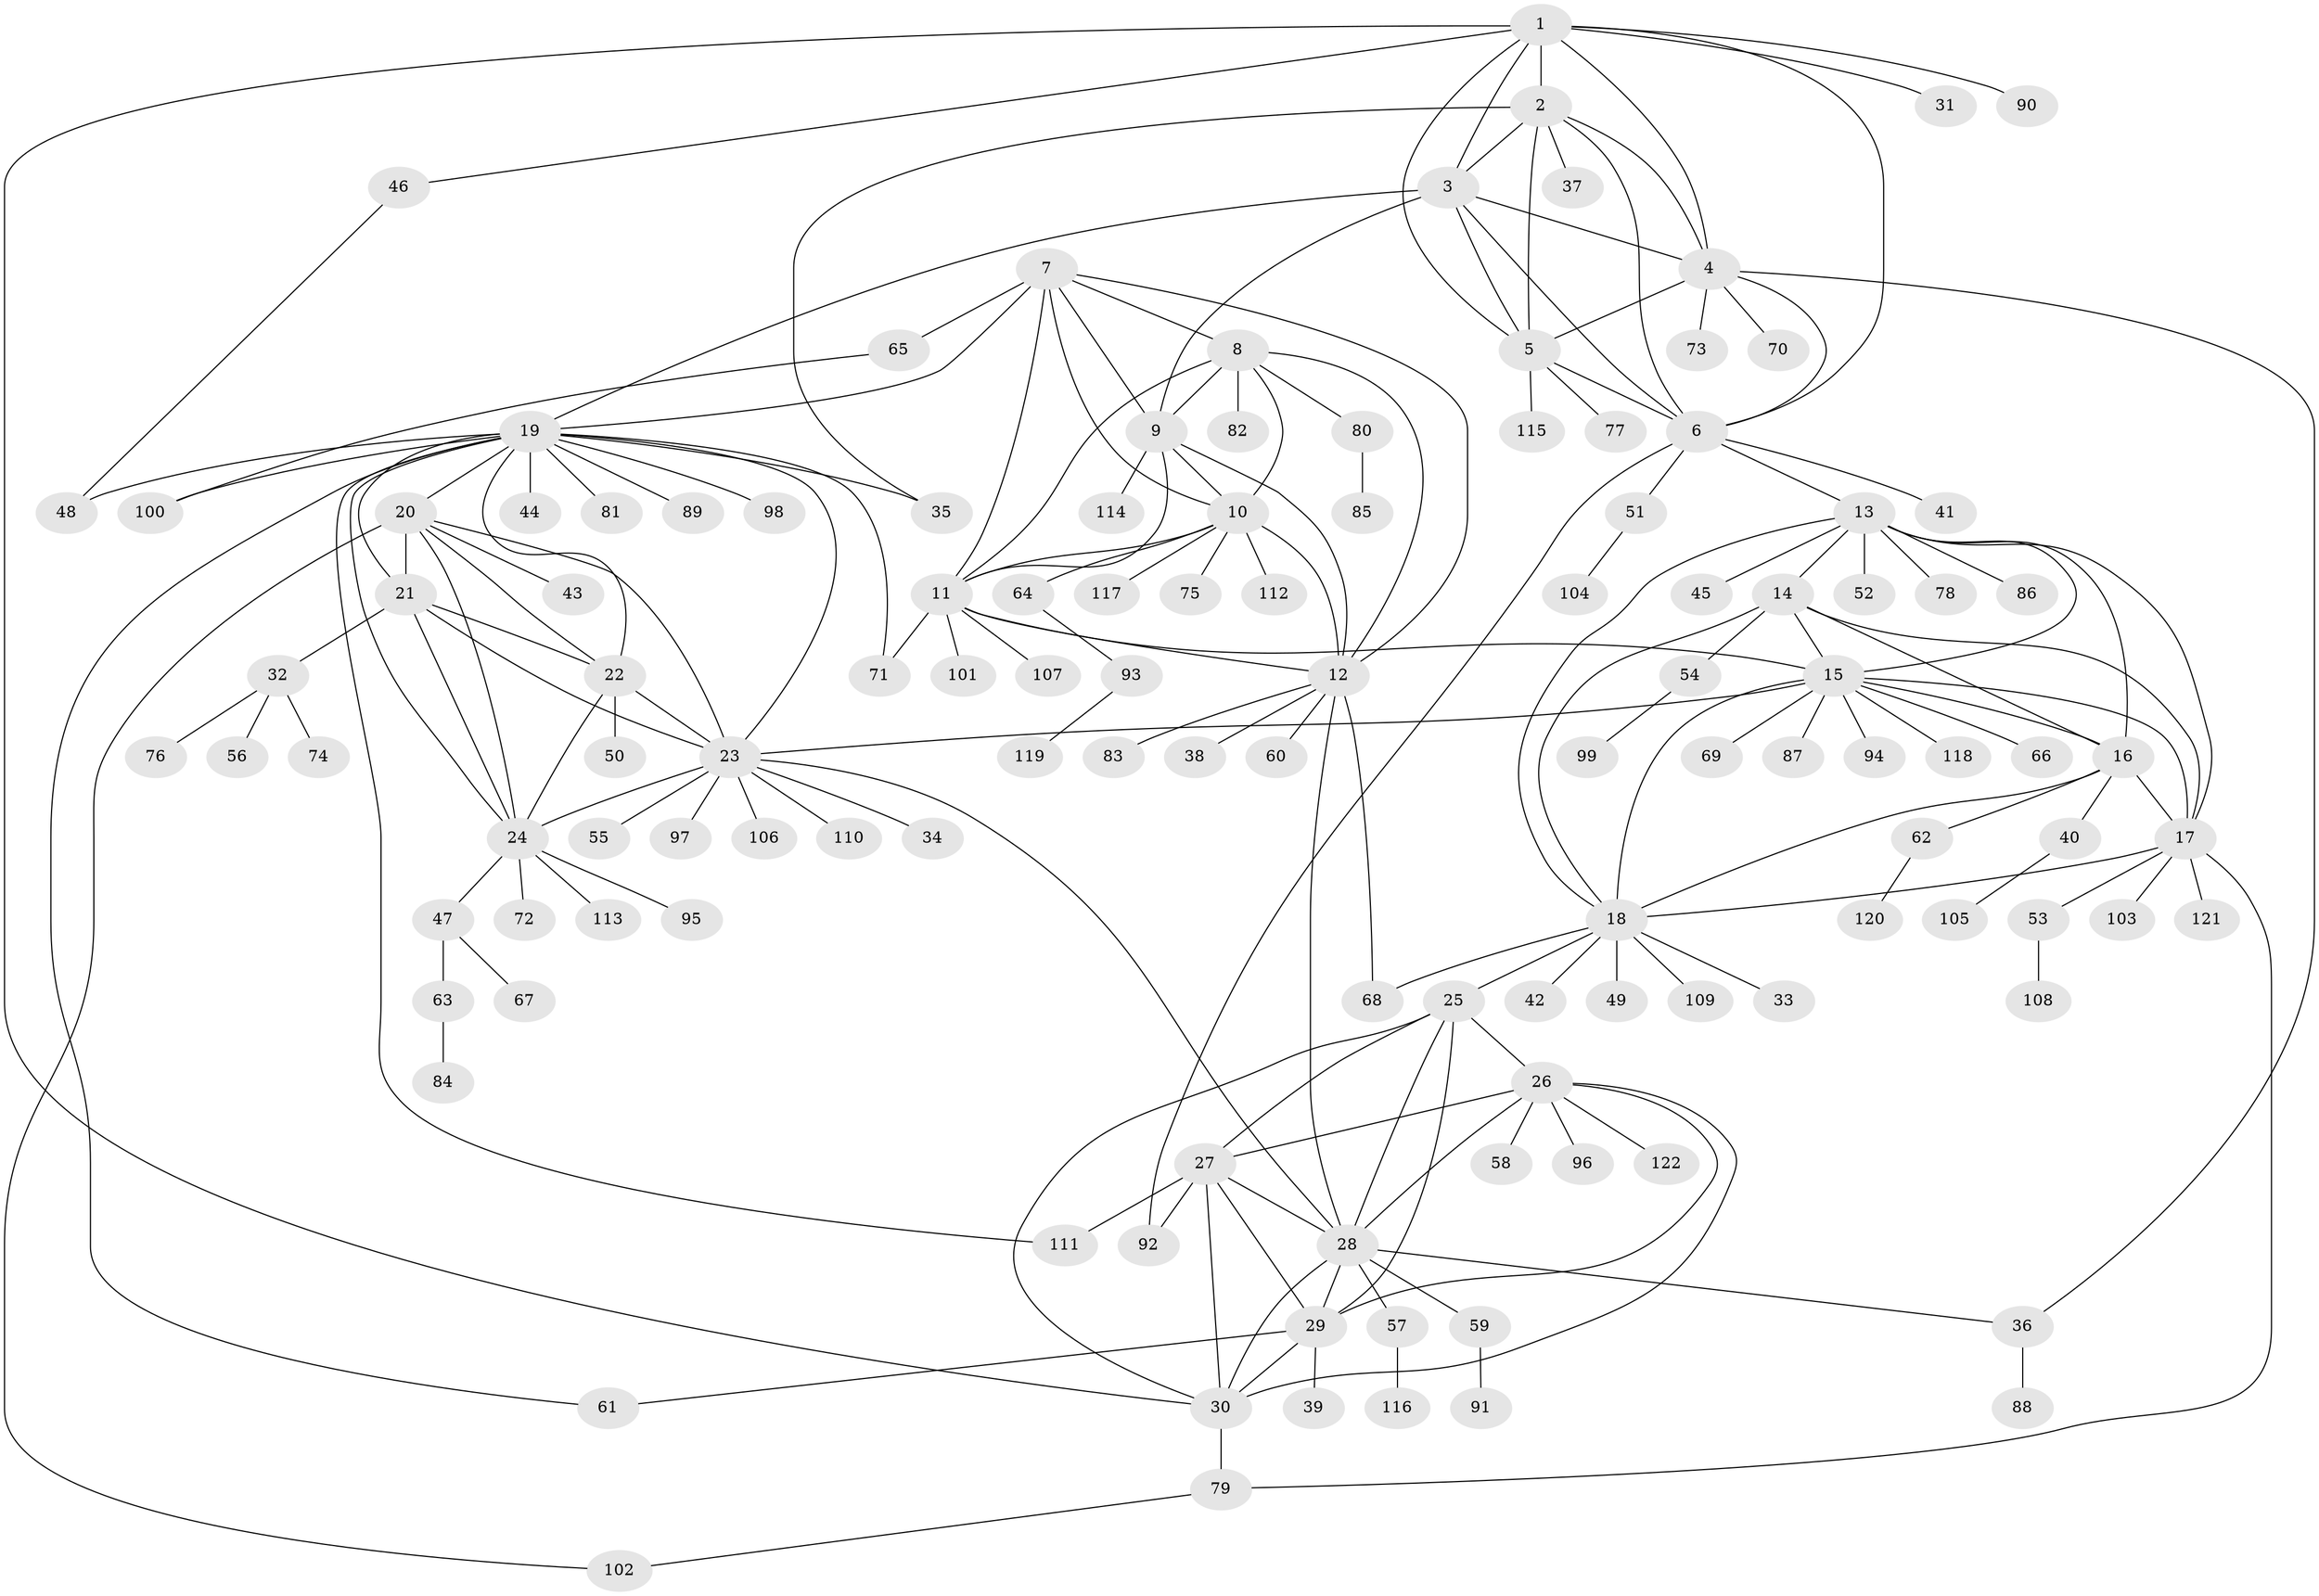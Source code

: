 // Generated by graph-tools (version 1.1) at 2025/16/03/09/25 04:16:00]
// undirected, 122 vertices, 188 edges
graph export_dot {
graph [start="1"]
  node [color=gray90,style=filled];
  1;
  2;
  3;
  4;
  5;
  6;
  7;
  8;
  9;
  10;
  11;
  12;
  13;
  14;
  15;
  16;
  17;
  18;
  19;
  20;
  21;
  22;
  23;
  24;
  25;
  26;
  27;
  28;
  29;
  30;
  31;
  32;
  33;
  34;
  35;
  36;
  37;
  38;
  39;
  40;
  41;
  42;
  43;
  44;
  45;
  46;
  47;
  48;
  49;
  50;
  51;
  52;
  53;
  54;
  55;
  56;
  57;
  58;
  59;
  60;
  61;
  62;
  63;
  64;
  65;
  66;
  67;
  68;
  69;
  70;
  71;
  72;
  73;
  74;
  75;
  76;
  77;
  78;
  79;
  80;
  81;
  82;
  83;
  84;
  85;
  86;
  87;
  88;
  89;
  90;
  91;
  92;
  93;
  94;
  95;
  96;
  97;
  98;
  99;
  100;
  101;
  102;
  103;
  104;
  105;
  106;
  107;
  108;
  109;
  110;
  111;
  112;
  113;
  114;
  115;
  116;
  117;
  118;
  119;
  120;
  121;
  122;
  1 -- 2;
  1 -- 3;
  1 -- 4;
  1 -- 5;
  1 -- 6;
  1 -- 30;
  1 -- 31;
  1 -- 46;
  1 -- 90;
  2 -- 3;
  2 -- 4;
  2 -- 5;
  2 -- 6;
  2 -- 35;
  2 -- 37;
  3 -- 4;
  3 -- 5;
  3 -- 6;
  3 -- 9;
  3 -- 19;
  4 -- 5;
  4 -- 6;
  4 -- 36;
  4 -- 70;
  4 -- 73;
  5 -- 6;
  5 -- 77;
  5 -- 115;
  6 -- 13;
  6 -- 41;
  6 -- 51;
  6 -- 92;
  7 -- 8;
  7 -- 9;
  7 -- 10;
  7 -- 11;
  7 -- 12;
  7 -- 19;
  7 -- 65;
  8 -- 9;
  8 -- 10;
  8 -- 11;
  8 -- 12;
  8 -- 80;
  8 -- 82;
  9 -- 10;
  9 -- 11;
  9 -- 12;
  9 -- 114;
  10 -- 11;
  10 -- 12;
  10 -- 64;
  10 -- 75;
  10 -- 112;
  10 -- 117;
  11 -- 12;
  11 -- 15;
  11 -- 71;
  11 -- 101;
  11 -- 107;
  12 -- 28;
  12 -- 38;
  12 -- 60;
  12 -- 68;
  12 -- 83;
  13 -- 14;
  13 -- 15;
  13 -- 16;
  13 -- 17;
  13 -- 18;
  13 -- 45;
  13 -- 52;
  13 -- 78;
  13 -- 86;
  14 -- 15;
  14 -- 16;
  14 -- 17;
  14 -- 18;
  14 -- 54;
  15 -- 16;
  15 -- 17;
  15 -- 18;
  15 -- 23;
  15 -- 66;
  15 -- 69;
  15 -- 87;
  15 -- 94;
  15 -- 118;
  16 -- 17;
  16 -- 18;
  16 -- 40;
  16 -- 62;
  17 -- 18;
  17 -- 53;
  17 -- 79;
  17 -- 103;
  17 -- 121;
  18 -- 25;
  18 -- 33;
  18 -- 42;
  18 -- 49;
  18 -- 68;
  18 -- 109;
  19 -- 20;
  19 -- 21;
  19 -- 22;
  19 -- 23;
  19 -- 24;
  19 -- 35;
  19 -- 44;
  19 -- 48;
  19 -- 61;
  19 -- 71;
  19 -- 81;
  19 -- 89;
  19 -- 98;
  19 -- 100;
  19 -- 111;
  20 -- 21;
  20 -- 22;
  20 -- 23;
  20 -- 24;
  20 -- 43;
  20 -- 102;
  21 -- 22;
  21 -- 23;
  21 -- 24;
  21 -- 32;
  22 -- 23;
  22 -- 24;
  22 -- 50;
  23 -- 24;
  23 -- 28;
  23 -- 34;
  23 -- 55;
  23 -- 97;
  23 -- 106;
  23 -- 110;
  24 -- 47;
  24 -- 72;
  24 -- 95;
  24 -- 113;
  25 -- 26;
  25 -- 27;
  25 -- 28;
  25 -- 29;
  25 -- 30;
  26 -- 27;
  26 -- 28;
  26 -- 29;
  26 -- 30;
  26 -- 58;
  26 -- 96;
  26 -- 122;
  27 -- 28;
  27 -- 29;
  27 -- 30;
  27 -- 92;
  27 -- 111;
  28 -- 29;
  28 -- 30;
  28 -- 36;
  28 -- 57;
  28 -- 59;
  29 -- 30;
  29 -- 39;
  29 -- 61;
  30 -- 79;
  32 -- 56;
  32 -- 74;
  32 -- 76;
  36 -- 88;
  40 -- 105;
  46 -- 48;
  47 -- 63;
  47 -- 67;
  51 -- 104;
  53 -- 108;
  54 -- 99;
  57 -- 116;
  59 -- 91;
  62 -- 120;
  63 -- 84;
  64 -- 93;
  65 -- 100;
  79 -- 102;
  80 -- 85;
  93 -- 119;
}
